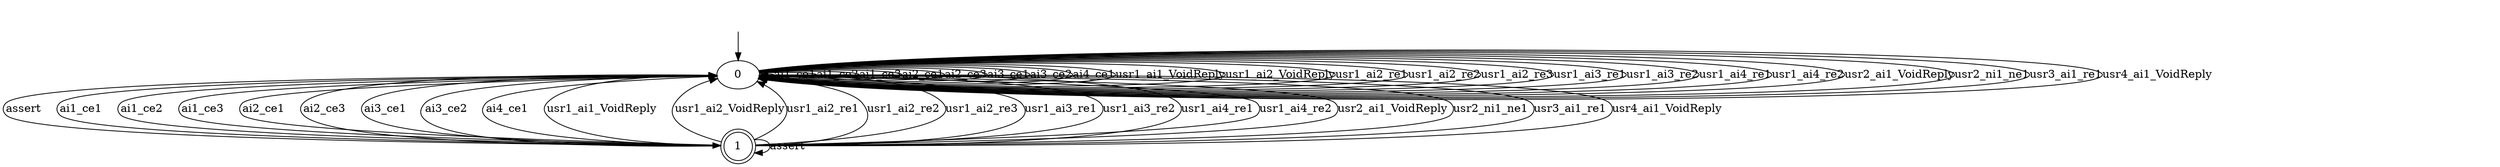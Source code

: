 digraph T3 {
0 [label="0"];
1 [label="1", shape=doublecircle];
0 -> 0  [label="ai1_ce1"];
0 -> 0  [label="ai1_ce2"];
0 -> 0  [label="ai1_ce3"];
0 -> 0  [label="ai2_ce1"];
0 -> 0  [label="ai2_ce3"];
0 -> 0  [label="ai3_ce1"];
0 -> 0  [label="ai3_ce2"];
0 -> 0  [label="ai4_ce1"];
0 -> 0  [label="usr1_ai1_VoidReply"];
0 -> 0  [label="usr1_ai2_VoidReply"];
0 -> 0  [label="usr1_ai2_re1"];
0 -> 0  [label="usr1_ai2_re2"];
0 -> 0  [label="usr1_ai2_re3"];
0 -> 0  [label="usr1_ai3_re1"];
0 -> 0  [label="usr1_ai3_re2"];
0 -> 0  [label="usr1_ai4_re1"];
0 -> 0  [label="usr1_ai4_re2"];
0 -> 0  [label="usr2_ai1_VoidReply"];
0 -> 0  [label="usr2_ni1_ne1"];
0 -> 0  [label="usr3_ai1_re1"];
0 -> 0  [label="usr4_ai1_VoidReply"];
0 -> 1  [label="assert"];
1 -> 0  [label="ai1_ce1"];
1 -> 0  [label="ai1_ce2"];
1 -> 0  [label="ai1_ce3"];
1 -> 0  [label="ai2_ce1"];
1 -> 0  [label="ai2_ce3"];
1 -> 0  [label="ai3_ce1"];
1 -> 0  [label="ai3_ce2"];
1 -> 0  [label="ai4_ce1"];
1 -> 0  [label="usr1_ai1_VoidReply"];
1 -> 0  [label="usr1_ai2_VoidReply"];
1 -> 0  [label="usr1_ai2_re1"];
1 -> 0  [label="usr1_ai2_re2"];
1 -> 0  [label="usr1_ai2_re3"];
1 -> 0  [label="usr1_ai3_re1"];
1 -> 0  [label="usr1_ai3_re2"];
1 -> 0  [label="usr1_ai4_re1"];
1 -> 0  [label="usr1_ai4_re2"];
1 -> 0  [label="usr2_ai1_VoidReply"];
1 -> 0  [label="usr2_ni1_ne1"];
1 -> 0  [label="usr3_ai1_re1"];
1 -> 0  [label="usr4_ai1_VoidReply"];
1 -> 1  [label="assert"];
__start0 [label="", shape=none];
__start0 -> 0  [label=""];
}
